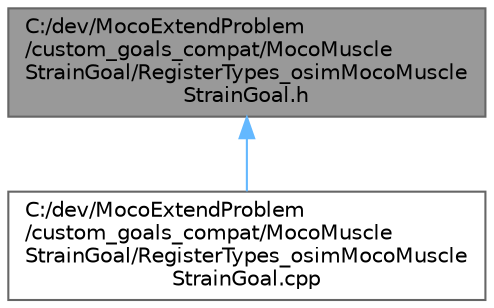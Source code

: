 digraph "C:/dev/MocoExtendProblem/custom_goals_compat/MocoMuscleStrainGoal/RegisterTypes_osimMocoMuscleStrainGoal.h"
{
 // LATEX_PDF_SIZE
  bgcolor="transparent";
  edge [fontname=Helvetica,fontsize=10,labelfontname=Helvetica,labelfontsize=10];
  node [fontname=Helvetica,fontsize=10,shape=box,height=0.2,width=0.4];
  Node1 [id="Node000001",label="C:/dev/MocoExtendProblem\l/custom_goals_compat/MocoMuscle\lStrainGoal/RegisterTypes_osimMocoMuscle\lStrainGoal.h",height=0.2,width=0.4,color="gray40", fillcolor="grey60", style="filled", fontcolor="black",tooltip=" "];
  Node1 -> Node2 [id="edge1_Node000001_Node000002",dir="back",color="steelblue1",style="solid",tooltip=" "];
  Node2 [id="Node000002",label="C:/dev/MocoExtendProblem\l/custom_goals_compat/MocoMuscle\lStrainGoal/RegisterTypes_osimMocoMuscle\lStrainGoal.cpp",height=0.2,width=0.4,color="grey40", fillcolor="white", style="filled",URL="$_register_types__osim_moco_muscle_strain_goal_8cpp.html",tooltip=" "];
}
